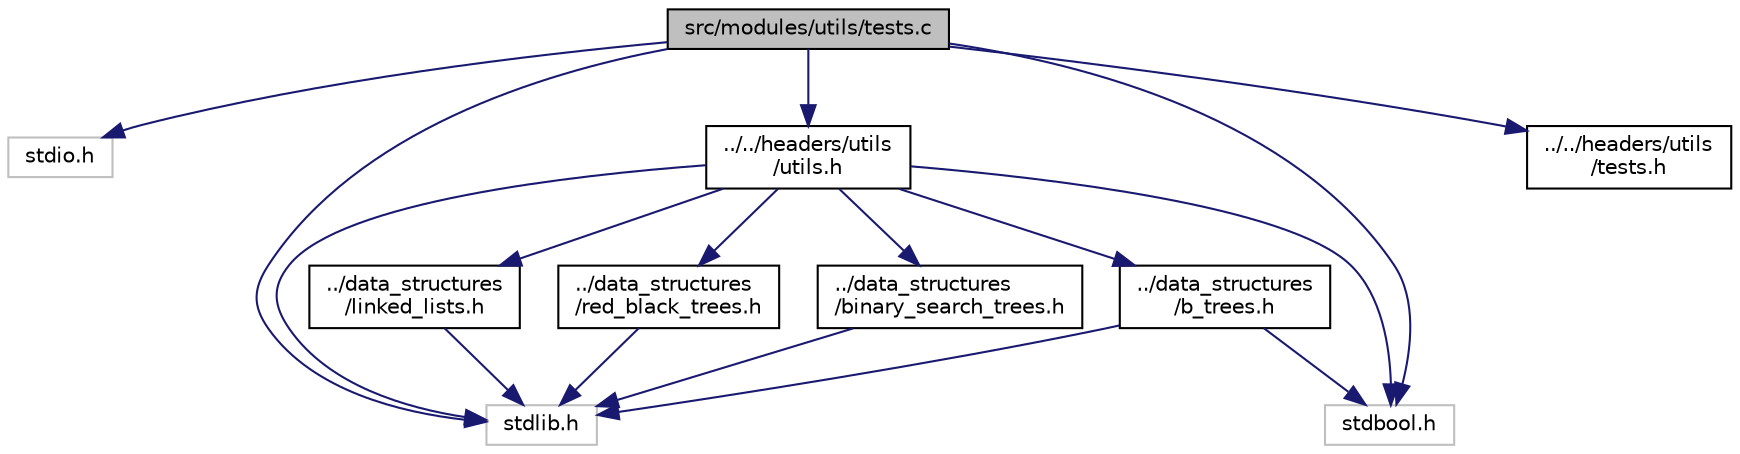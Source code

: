 digraph "src/modules/utils/tests.c"
{
 // LATEX_PDF_SIZE
  edge [fontname="Helvetica",fontsize="10",labelfontname="Helvetica",labelfontsize="10"];
  node [fontname="Helvetica",fontsize="10",shape=record];
  Node1 [label="src/modules/utils/tests.c",height=0.2,width=0.4,color="black", fillcolor="grey75", style="filled", fontcolor="black",tooltip="Tests necessary to ensure the correct functioning of the algorithms."];
  Node1 -> Node2 [color="midnightblue",fontsize="10",style="solid",fontname="Helvetica"];
  Node2 [label="stdio.h",height=0.2,width=0.4,color="grey75", fillcolor="white", style="filled",tooltip=" "];
  Node1 -> Node3 [color="midnightblue",fontsize="10",style="solid",fontname="Helvetica"];
  Node3 [label="stdlib.h",height=0.2,width=0.4,color="grey75", fillcolor="white", style="filled",tooltip=" "];
  Node1 -> Node4 [color="midnightblue",fontsize="10",style="solid",fontname="Helvetica"];
  Node4 [label="stdbool.h",height=0.2,width=0.4,color="grey75", fillcolor="white", style="filled",tooltip=" "];
  Node1 -> Node5 [color="midnightblue",fontsize="10",style="solid",fontname="Helvetica"];
  Node5 [label="../../headers/utils\l/tests.h",height=0.2,width=0.4,color="black", fillcolor="white", style="filled",URL="$tests_8h.html",tooltip="Tests functions (header)"];
  Node1 -> Node6 [color="midnightblue",fontsize="10",style="solid",fontname="Helvetica"];
  Node6 [label="../../headers/utils\l/utils.h",height=0.2,width=0.4,color="black", fillcolor="white", style="filled",URL="$utils_8h.html",tooltip="Utils functions."];
  Node6 -> Node3 [color="midnightblue",fontsize="10",style="solid",fontname="Helvetica"];
  Node6 -> Node4 [color="midnightblue",fontsize="10",style="solid",fontname="Helvetica"];
  Node6 -> Node7 [color="midnightblue",fontsize="10",style="solid",fontname="Helvetica"];
  Node7 [label="../data_structures\l/linked_lists.h",height=0.2,width=0.4,color="black", fillcolor="white", style="filled",URL="$linked__lists_8h.html",tooltip="Linked Lists implementation (header)"];
  Node7 -> Node3 [color="midnightblue",fontsize="10",style="solid",fontname="Helvetica"];
  Node6 -> Node8 [color="midnightblue",fontsize="10",style="solid",fontname="Helvetica"];
  Node8 [label="../data_structures\l/red_black_trees.h",height=0.2,width=0.4,color="black", fillcolor="white", style="filled",URL="$red__black__trees_8h.html",tooltip="Red-Black Trees implementation (header)"];
  Node8 -> Node3 [color="midnightblue",fontsize="10",style="solid",fontname="Helvetica"];
  Node6 -> Node9 [color="midnightblue",fontsize="10",style="solid",fontname="Helvetica"];
  Node9 [label="../data_structures\l/binary_search_trees.h",height=0.2,width=0.4,color="black", fillcolor="white", style="filled",URL="$binary__search__trees_8h.html",tooltip="Binary Search Trees implementation (header)"];
  Node9 -> Node3 [color="midnightblue",fontsize="10",style="solid",fontname="Helvetica"];
  Node6 -> Node10 [color="midnightblue",fontsize="10",style="solid",fontname="Helvetica"];
  Node10 [label="../data_structures\l/b_trees.h",height=0.2,width=0.4,color="black", fillcolor="white", style="filled",URL="$b__trees_8h.html",tooltip="B-Trees implementation (header)"];
  Node10 -> Node3 [color="midnightblue",fontsize="10",style="solid",fontname="Helvetica"];
  Node10 -> Node4 [color="midnightblue",fontsize="10",style="solid",fontname="Helvetica"];
}
